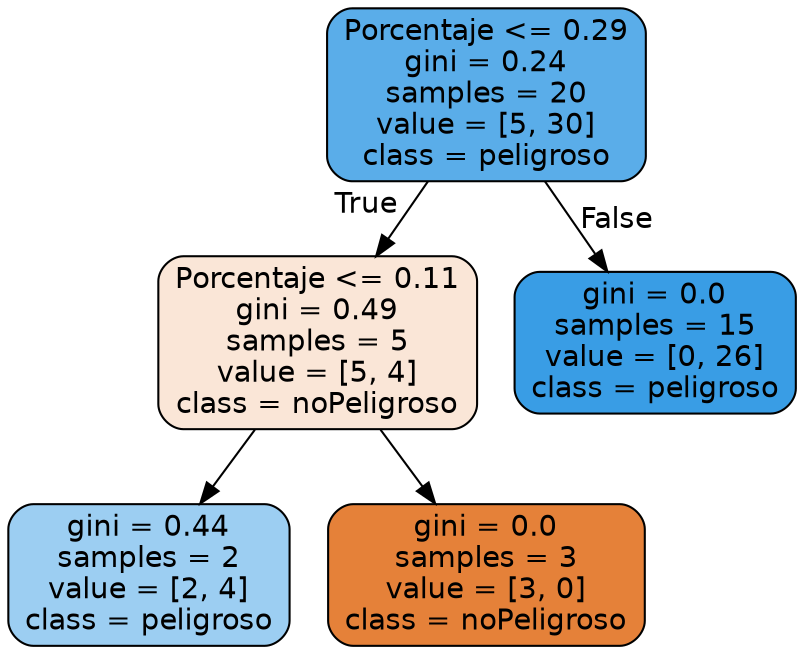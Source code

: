 digraph Tree {
node [shape=box, style="filled, rounded", color="black", fontname="helvetica"] ;
edge [fontname="helvetica"] ;
0 [label="Porcentaje <= 0.29\ngini = 0.24\nsamples = 20\nvalue = [5, 30]\nclass = peligroso", fillcolor="#5aade9"] ;
1 [label="Porcentaje <= 0.11\ngini = 0.49\nsamples = 5\nvalue = [5, 4]\nclass = noPeligroso", fillcolor="#fae6d7"] ;
0 -> 1 [labeldistance=2.5, labelangle=45, headlabel="True"] ;
2 [label="gini = 0.44\nsamples = 2\nvalue = [2, 4]\nclass = peligroso", fillcolor="#9ccef2"] ;
1 -> 2 ;
3 [label="gini = 0.0\nsamples = 3\nvalue = [3, 0]\nclass = noPeligroso", fillcolor="#e58139"] ;
1 -> 3 ;
4 [label="gini = 0.0\nsamples = 15\nvalue = [0, 26]\nclass = peligroso", fillcolor="#399de5"] ;
0 -> 4 [labeldistance=2.5, labelangle=-45, headlabel="False"] ;
}